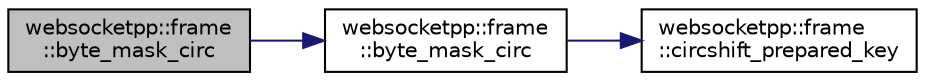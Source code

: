 digraph "websocketpp::frame::byte_mask_circ"
{
  edge [fontname="Helvetica",fontsize="10",labelfontname="Helvetica",labelfontsize="10"];
  node [fontname="Helvetica",fontsize="10",shape=record];
  rankdir="LR";
  Node12 [label="websocketpp::frame\l::byte_mask_circ",height=0.2,width=0.4,color="black", fillcolor="grey75", style="filled", fontcolor="black"];
  Node12 -> Node13 [color="midnightblue",fontsize="10",style="solid"];
  Node13 [label="websocketpp::frame\l::byte_mask_circ",height=0.2,width=0.4,color="black", fillcolor="white", style="filled",URL="$namespacewebsocketpp_1_1frame.html#a3e0ba89b475df758d84dab352a76c3b3",tooltip="Circular byte aligned mask/unmask. "];
  Node13 -> Node14 [color="midnightblue",fontsize="10",style="solid"];
  Node14 [label="websocketpp::frame\l::circshift_prepared_key",height=0.2,width=0.4,color="black", fillcolor="white", style="filled",URL="$namespacewebsocketpp_1_1frame.html#a76bf120d54d47d760eb8bd803572b004",tooltip="circularly shifts the supplied prepared masking key by offset bytes "];
}
